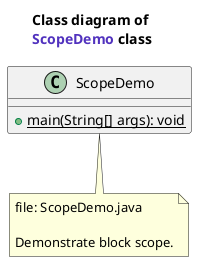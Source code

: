@startuml
title Class diagram of \n<font name=monospace><color #5132be>ScopeDemo</color></font> class

class ScopeDemo {
    {method} + {static} main(String[] args): void
}
note bottom of ScopeDemo
    file: ScopeDemo.java
    
    Demonstrate block scope.
end note
@enduml
